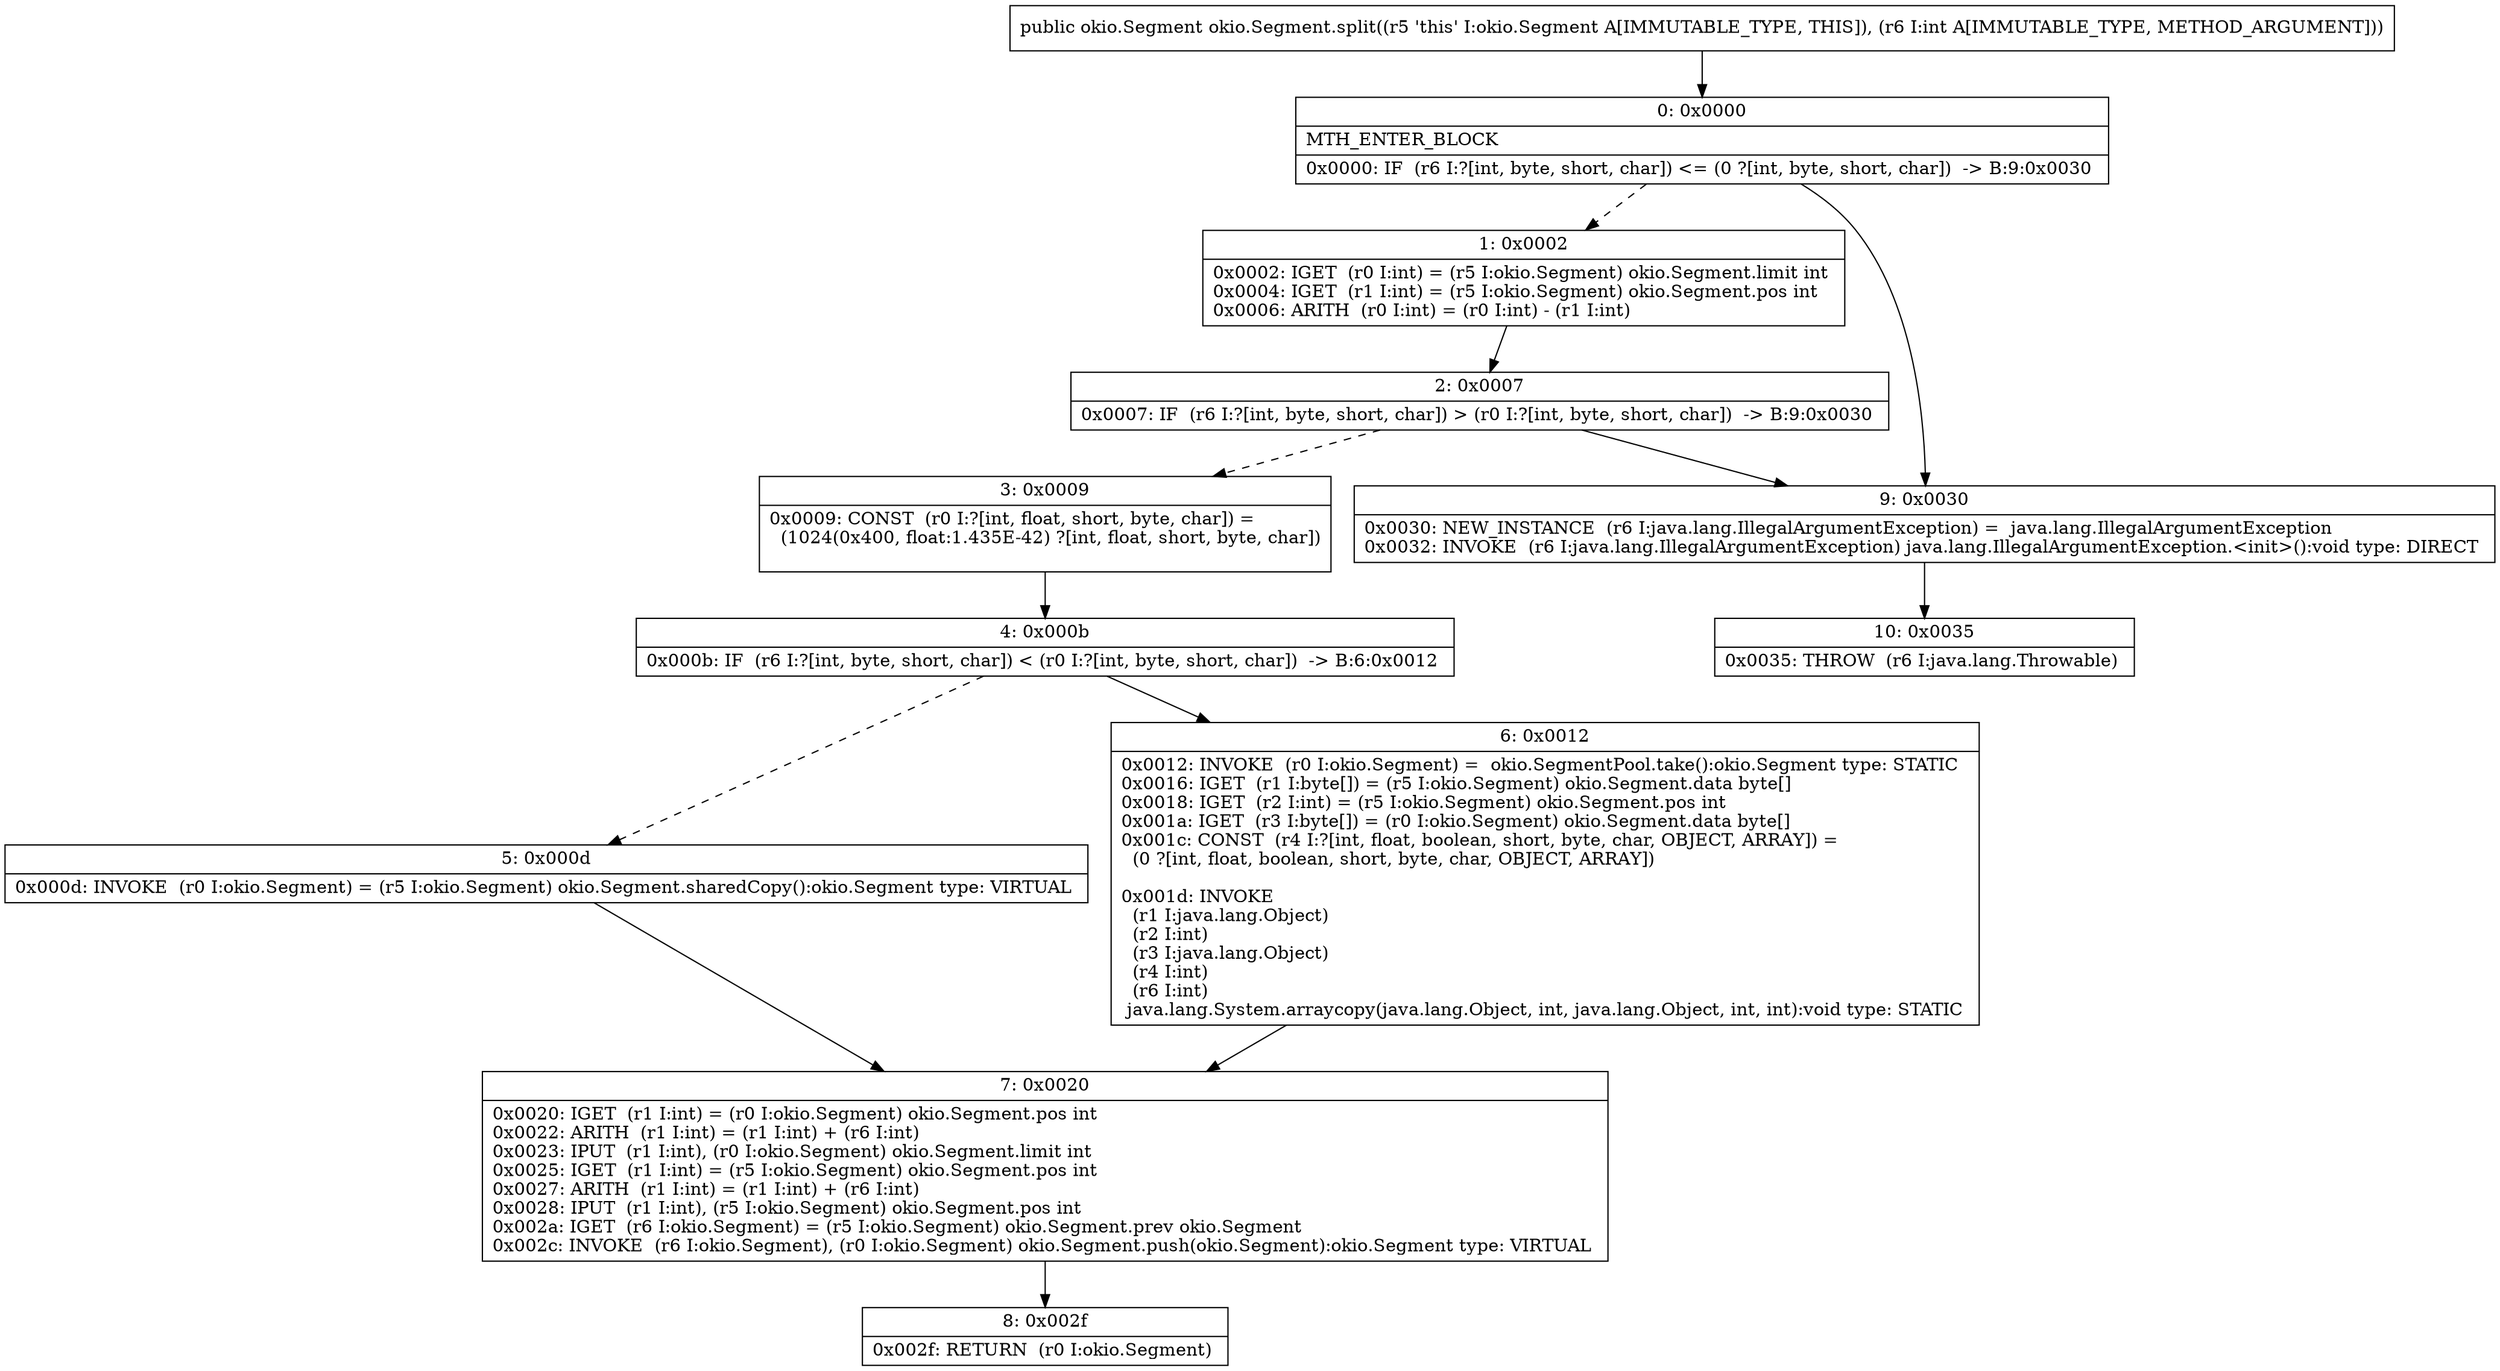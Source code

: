 digraph "CFG forokio.Segment.split(I)Lokio\/Segment;" {
Node_0 [shape=record,label="{0\:\ 0x0000|MTH_ENTER_BLOCK\l|0x0000: IF  (r6 I:?[int, byte, short, char]) \<= (0 ?[int, byte, short, char])  \-\> B:9:0x0030 \l}"];
Node_1 [shape=record,label="{1\:\ 0x0002|0x0002: IGET  (r0 I:int) = (r5 I:okio.Segment) okio.Segment.limit int \l0x0004: IGET  (r1 I:int) = (r5 I:okio.Segment) okio.Segment.pos int \l0x0006: ARITH  (r0 I:int) = (r0 I:int) \- (r1 I:int) \l}"];
Node_2 [shape=record,label="{2\:\ 0x0007|0x0007: IF  (r6 I:?[int, byte, short, char]) \> (r0 I:?[int, byte, short, char])  \-\> B:9:0x0030 \l}"];
Node_3 [shape=record,label="{3\:\ 0x0009|0x0009: CONST  (r0 I:?[int, float, short, byte, char]) = \l  (1024(0x400, float:1.435E\-42) ?[int, float, short, byte, char])\l \l}"];
Node_4 [shape=record,label="{4\:\ 0x000b|0x000b: IF  (r6 I:?[int, byte, short, char]) \< (r0 I:?[int, byte, short, char])  \-\> B:6:0x0012 \l}"];
Node_5 [shape=record,label="{5\:\ 0x000d|0x000d: INVOKE  (r0 I:okio.Segment) = (r5 I:okio.Segment) okio.Segment.sharedCopy():okio.Segment type: VIRTUAL \l}"];
Node_6 [shape=record,label="{6\:\ 0x0012|0x0012: INVOKE  (r0 I:okio.Segment) =  okio.SegmentPool.take():okio.Segment type: STATIC \l0x0016: IGET  (r1 I:byte[]) = (r5 I:okio.Segment) okio.Segment.data byte[] \l0x0018: IGET  (r2 I:int) = (r5 I:okio.Segment) okio.Segment.pos int \l0x001a: IGET  (r3 I:byte[]) = (r0 I:okio.Segment) okio.Segment.data byte[] \l0x001c: CONST  (r4 I:?[int, float, boolean, short, byte, char, OBJECT, ARRAY]) = \l  (0 ?[int, float, boolean, short, byte, char, OBJECT, ARRAY])\l \l0x001d: INVOKE  \l  (r1 I:java.lang.Object)\l  (r2 I:int)\l  (r3 I:java.lang.Object)\l  (r4 I:int)\l  (r6 I:int)\l java.lang.System.arraycopy(java.lang.Object, int, java.lang.Object, int, int):void type: STATIC \l}"];
Node_7 [shape=record,label="{7\:\ 0x0020|0x0020: IGET  (r1 I:int) = (r0 I:okio.Segment) okio.Segment.pos int \l0x0022: ARITH  (r1 I:int) = (r1 I:int) + (r6 I:int) \l0x0023: IPUT  (r1 I:int), (r0 I:okio.Segment) okio.Segment.limit int \l0x0025: IGET  (r1 I:int) = (r5 I:okio.Segment) okio.Segment.pos int \l0x0027: ARITH  (r1 I:int) = (r1 I:int) + (r6 I:int) \l0x0028: IPUT  (r1 I:int), (r5 I:okio.Segment) okio.Segment.pos int \l0x002a: IGET  (r6 I:okio.Segment) = (r5 I:okio.Segment) okio.Segment.prev okio.Segment \l0x002c: INVOKE  (r6 I:okio.Segment), (r0 I:okio.Segment) okio.Segment.push(okio.Segment):okio.Segment type: VIRTUAL \l}"];
Node_8 [shape=record,label="{8\:\ 0x002f|0x002f: RETURN  (r0 I:okio.Segment) \l}"];
Node_9 [shape=record,label="{9\:\ 0x0030|0x0030: NEW_INSTANCE  (r6 I:java.lang.IllegalArgumentException) =  java.lang.IllegalArgumentException \l0x0032: INVOKE  (r6 I:java.lang.IllegalArgumentException) java.lang.IllegalArgumentException.\<init\>():void type: DIRECT \l}"];
Node_10 [shape=record,label="{10\:\ 0x0035|0x0035: THROW  (r6 I:java.lang.Throwable) \l}"];
MethodNode[shape=record,label="{public okio.Segment okio.Segment.split((r5 'this' I:okio.Segment A[IMMUTABLE_TYPE, THIS]), (r6 I:int A[IMMUTABLE_TYPE, METHOD_ARGUMENT])) }"];
MethodNode -> Node_0;
Node_0 -> Node_1[style=dashed];
Node_0 -> Node_9;
Node_1 -> Node_2;
Node_2 -> Node_3[style=dashed];
Node_2 -> Node_9;
Node_3 -> Node_4;
Node_4 -> Node_5[style=dashed];
Node_4 -> Node_6;
Node_5 -> Node_7;
Node_6 -> Node_7;
Node_7 -> Node_8;
Node_9 -> Node_10;
}

